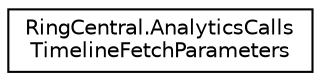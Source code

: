 digraph "Graphical Class Hierarchy"
{
 // LATEX_PDF_SIZE
  edge [fontname="Helvetica",fontsize="10",labelfontname="Helvetica",labelfontsize="10"];
  node [fontname="Helvetica",fontsize="10",shape=record];
  rankdir="LR";
  Node0 [label="RingCentral.AnalyticsCalls\lTimelineFetchParameters",height=0.2,width=0.4,color="black", fillcolor="white", style="filled",URL="$classRingCentral_1_1AnalyticsCallsTimelineFetchParameters.html",tooltip="Query parameters for operation analyticsCallsTimelineFetch"];
}

